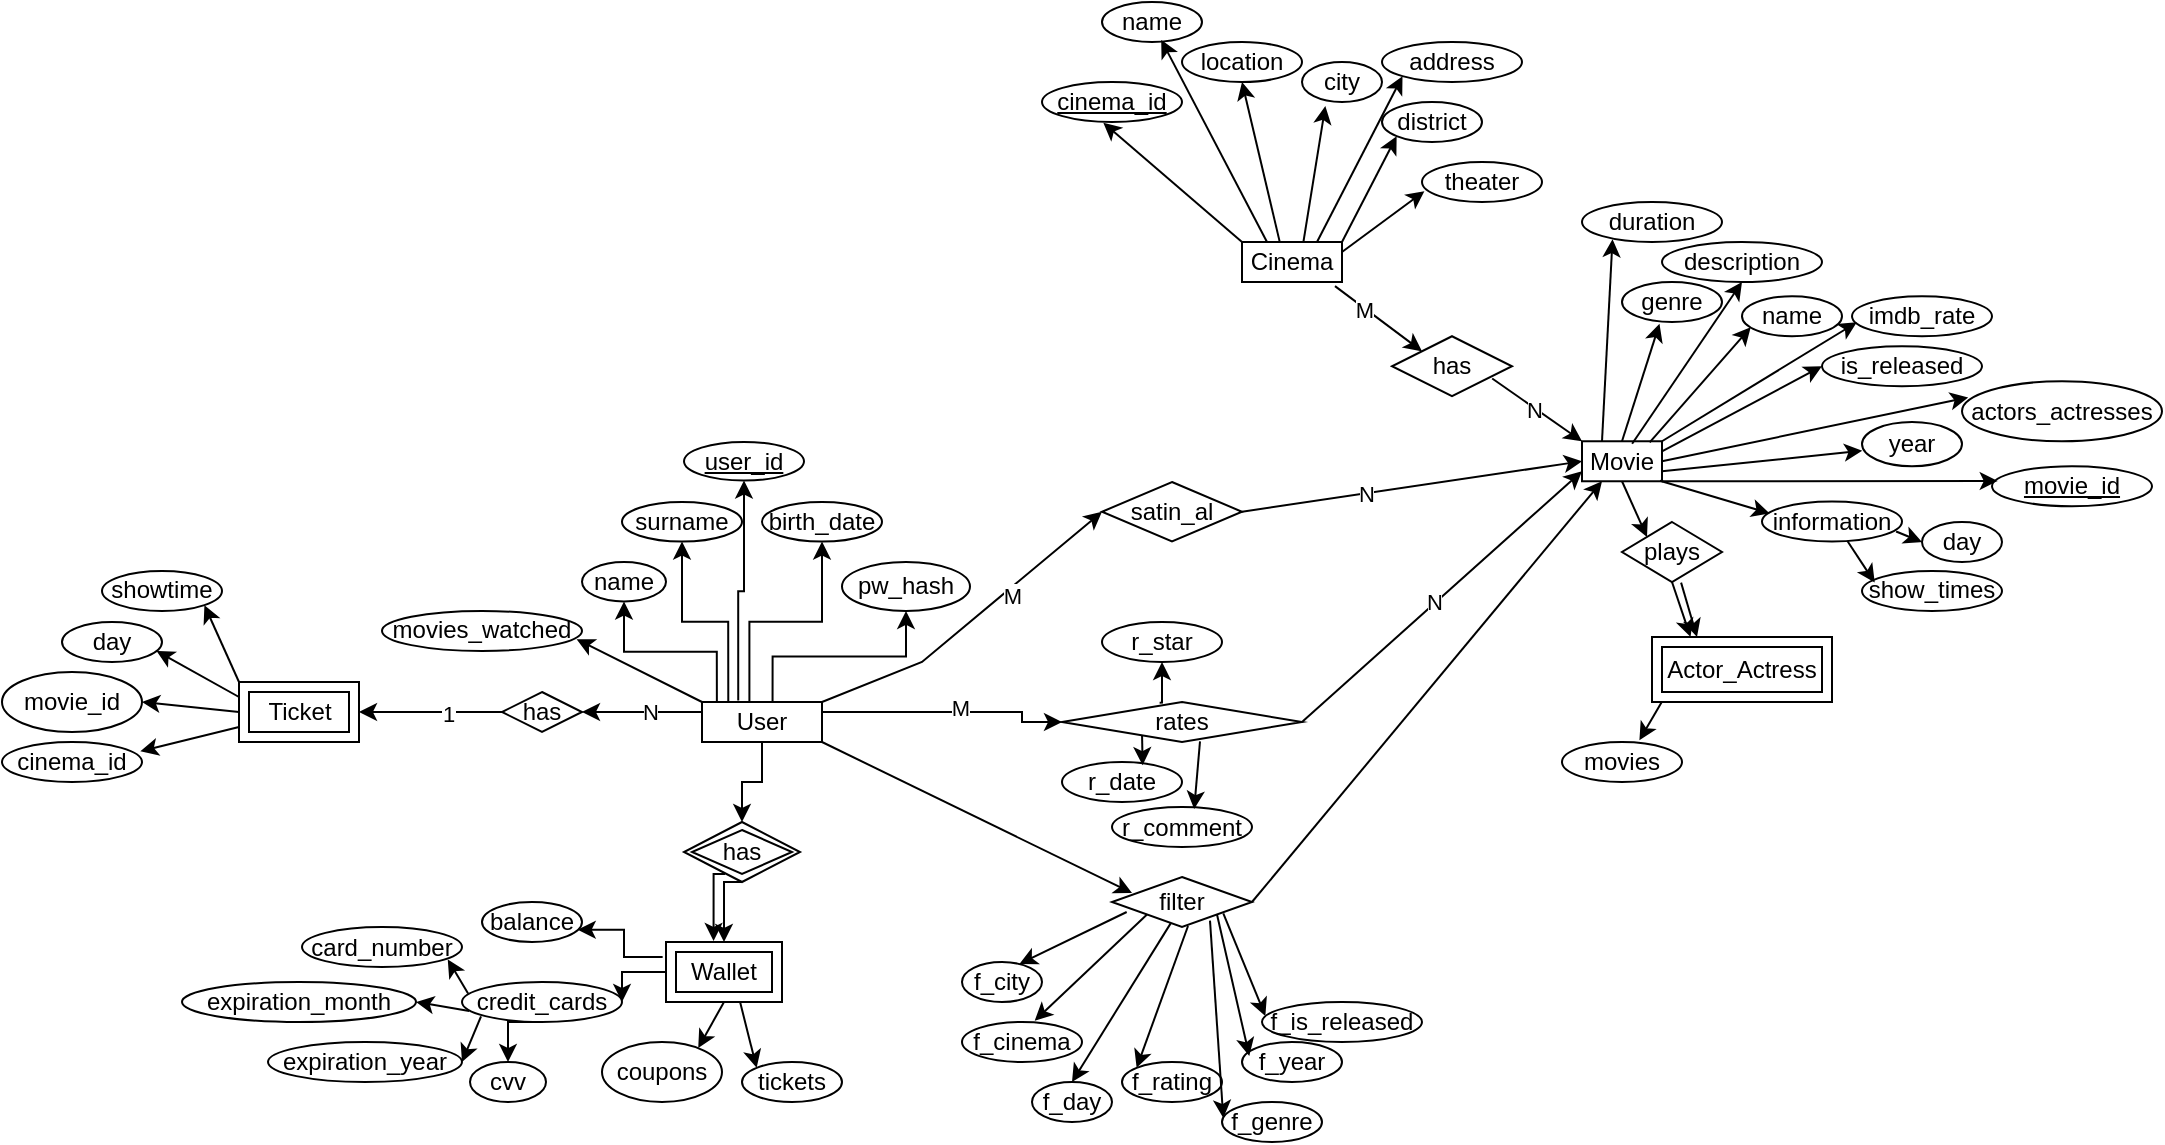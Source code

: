 <mxfile version="24.5.1" type="device">
  <diagram name="er_diagram" id="v9doxOc5a0_JCZSUFdD2">
    <mxGraphModel dx="1595" dy="1112" grid="1" gridSize="10" guides="1" tooltips="1" connect="1" arrows="1" fold="1" page="0" pageScale="1" pageWidth="827" pageHeight="1169" background="none" math="0" shadow="0">
      <root>
        <mxCell id="0" />
        <mxCell id="1" parent="0" />
        <mxCell id="D5yejVB-vVZnaP33-RKD-3" style="edgeStyle=orthogonalEdgeStyle;rounded=0;orthogonalLoop=1;jettySize=auto;html=1;exitX=0.124;exitY=0.008;exitDx=0;exitDy=0;entryX=0.5;entryY=1;entryDx=0;entryDy=0;exitPerimeter=0;" parent="1" source="D5yejVB-vVZnaP33-RKD-1" target="D5yejVB-vVZnaP33-RKD-4" edge="1">
          <mxGeometry relative="1" as="geometry">
            <mxPoint x="110" y="80" as="targetPoint" />
          </mxGeometry>
        </mxCell>
        <mxCell id="D5yejVB-vVZnaP33-RKD-24" style="edgeStyle=orthogonalEdgeStyle;rounded=0;orthogonalLoop=1;jettySize=auto;html=1;exitX=1;exitY=0.25;exitDx=0;exitDy=0;entryX=0;entryY=0.5;entryDx=0;entryDy=0;" parent="1" source="D5yejVB-vVZnaP33-RKD-1" target="D5yejVB-vVZnaP33-RKD-40" edge="1">
          <mxGeometry relative="1" as="geometry">
            <mxPoint x="380" y="147.5" as="targetPoint" />
            <Array as="points">
              <mxPoint x="320" y="145" />
              <mxPoint x="320" y="150" />
            </Array>
          </mxGeometry>
        </mxCell>
        <mxCell id="TKebzsspwgqfqScbjhII-54" value="M" style="edgeLabel;html=1;align=center;verticalAlign=middle;resizable=0;points=[];" parent="D5yejVB-vVZnaP33-RKD-24" vertex="1" connectable="0">
          <mxGeometry x="0.105" y="2" relative="1" as="geometry">
            <mxPoint as="offset" />
          </mxGeometry>
        </mxCell>
        <mxCell id="D5yejVB-vVZnaP33-RKD-36" style="edgeStyle=orthogonalEdgeStyle;rounded=0;orthogonalLoop=1;jettySize=auto;html=1;exitX=0.5;exitY=1;exitDx=0;exitDy=0;entryX=0.5;entryY=0;entryDx=0;entryDy=0;" parent="1" source="D5yejVB-vVZnaP33-RKD-1" target="D5yejVB-vVZnaP33-RKD-35" edge="1">
          <mxGeometry relative="1" as="geometry" />
        </mxCell>
        <mxCell id="D5yejVB-vVZnaP33-RKD-1" value="User" style="whiteSpace=wrap;html=1;align=center;" parent="1" vertex="1">
          <mxGeometry x="160" y="140" width="60" height="20" as="geometry" />
        </mxCell>
        <mxCell id="D5yejVB-vVZnaP33-RKD-2" value="Movie" style="whiteSpace=wrap;html=1;align=center;" parent="1" vertex="1">
          <mxGeometry x="600" y="9.63" width="40" height="20" as="geometry" />
        </mxCell>
        <mxCell id="D5yejVB-vVZnaP33-RKD-4" value="name" style="ellipse;whiteSpace=wrap;html=1;align=center;" parent="1" vertex="1">
          <mxGeometry x="100" y="70" width="42" height="19.75" as="geometry" />
        </mxCell>
        <mxCell id="D5yejVB-vVZnaP33-RKD-5" style="edgeStyle=orthogonalEdgeStyle;rounded=0;orthogonalLoop=1;jettySize=auto;html=1;exitX=0.219;exitY=-0.009;exitDx=0;exitDy=0;entryX=0.5;entryY=1;entryDx=0;entryDy=0;exitPerimeter=0;" parent="1" source="D5yejVB-vVZnaP33-RKD-1" target="D5yejVB-vVZnaP33-RKD-6" edge="1">
          <mxGeometry relative="1" as="geometry">
            <mxPoint x="180" y="59.75" as="targetPoint" />
            <mxPoint x="230" y="99.75" as="sourcePoint" />
          </mxGeometry>
        </mxCell>
        <mxCell id="D5yejVB-vVZnaP33-RKD-6" value="surname" style="ellipse;whiteSpace=wrap;html=1;align=center;" parent="1" vertex="1">
          <mxGeometry x="120" y="40" width="60" height="19.75" as="geometry" />
        </mxCell>
        <mxCell id="D5yejVB-vVZnaP33-RKD-7" style="edgeStyle=orthogonalEdgeStyle;rounded=0;orthogonalLoop=1;jettySize=auto;html=1;exitX=0.395;exitY=-0.001;exitDx=0;exitDy=0;entryX=0.5;entryY=1;entryDx=0;entryDy=0;exitPerimeter=0;" parent="1" source="D5yejVB-vVZnaP33-RKD-1" target="D5yejVB-vVZnaP33-RKD-8" edge="1">
          <mxGeometry relative="1" as="geometry">
            <mxPoint x="250" y="59.75" as="targetPoint" />
            <mxPoint x="245" y="120" as="sourcePoint" />
          </mxGeometry>
        </mxCell>
        <mxCell id="D5yejVB-vVZnaP33-RKD-8" value="birth_date" style="ellipse;whiteSpace=wrap;html=1;align=center;" parent="1" vertex="1">
          <mxGeometry x="190" y="40" width="60" height="19.75" as="geometry" />
        </mxCell>
        <mxCell id="D5yejVB-vVZnaP33-RKD-104" style="edgeStyle=orthogonalEdgeStyle;rounded=0;orthogonalLoop=1;jettySize=auto;html=1;exitX=0;exitY=0.5;exitDx=0;exitDy=0;entryX=1;entryY=0.5;entryDx=0;entryDy=0;" parent="1" source="D5yejVB-vVZnaP33-RKD-13" target="D5yejVB-vVZnaP33-RKD-103" edge="1">
          <mxGeometry relative="1" as="geometry" />
        </mxCell>
        <mxCell id="D5yejVB-vVZnaP33-RKD-13" value="Wallet" style="shape=ext;margin=3;double=1;whiteSpace=wrap;html=1;align=center;" parent="1" vertex="1">
          <mxGeometry x="142" y="260" width="58" height="30" as="geometry" />
        </mxCell>
        <mxCell id="D5yejVB-vVZnaP33-RKD-16" style="edgeStyle=orthogonalEdgeStyle;rounded=0;orthogonalLoop=1;jettySize=auto;html=1;exitX=0.302;exitY=-0.036;exitDx=0;exitDy=0;entryX=0.5;entryY=1;entryDx=0;entryDy=0;exitPerimeter=0;" parent="1" source="D5yejVB-vVZnaP33-RKD-1" target="D5yejVB-vVZnaP33-RKD-17" edge="1">
          <mxGeometry relative="1" as="geometry">
            <mxPoint x="211" y="19.25" as="targetPoint" />
            <mxPoint x="270" y="59.25" as="sourcePoint" />
          </mxGeometry>
        </mxCell>
        <mxCell id="D5yejVB-vVZnaP33-RKD-17" value="&lt;u&gt;user_id&lt;/u&gt;" style="ellipse;whiteSpace=wrap;html=1;align=center;" parent="1" vertex="1">
          <mxGeometry x="151" y="10" width="60" height="19.25" as="geometry" />
        </mxCell>
        <mxCell id="D5yejVB-vVZnaP33-RKD-21" value="balance" style="ellipse;whiteSpace=wrap;html=1;align=center;" parent="1" vertex="1">
          <mxGeometry x="50" y="240" width="50" height="20" as="geometry" />
        </mxCell>
        <mxCell id="D5yejVB-vVZnaP33-RKD-22" style="edgeStyle=orthogonalEdgeStyle;rounded=0;orthogonalLoop=1;jettySize=auto;html=1;exitX=-0.029;exitY=0.25;exitDx=0;exitDy=0;entryX=0.957;entryY=0.693;entryDx=0;entryDy=0;entryPerimeter=0;exitPerimeter=0;" parent="1" source="D5yejVB-vVZnaP33-RKD-13" target="D5yejVB-vVZnaP33-RKD-21" edge="1">
          <mxGeometry relative="1" as="geometry">
            <mxPoint x="122" y="290" as="sourcePoint" />
          </mxGeometry>
        </mxCell>
        <mxCell id="D5yejVB-vVZnaP33-RKD-26" value="r_star" style="ellipse;whiteSpace=wrap;html=1;align=center;" parent="1" vertex="1">
          <mxGeometry x="360" y="100" width="60" height="20" as="geometry" />
        </mxCell>
        <mxCell id="D5yejVB-vVZnaP33-RKD-29" value="r_date" style="ellipse;whiteSpace=wrap;html=1;align=center;" parent="1" vertex="1">
          <mxGeometry x="340" y="170" width="60" height="20" as="geometry" />
        </mxCell>
        <mxCell id="D5yejVB-vVZnaP33-RKD-30" style="edgeStyle=orthogonalEdgeStyle;rounded=0;orthogonalLoop=1;jettySize=auto;html=1;exitX=0;exitY=1;exitDx=0;exitDy=0;entryX=0.672;entryY=0.079;entryDx=0;entryDy=0;entryPerimeter=0;" parent="1" target="D5yejVB-vVZnaP33-RKD-29" edge="1">
          <mxGeometry relative="1" as="geometry">
            <mxPoint x="380" y="155" as="sourcePoint" />
          </mxGeometry>
        </mxCell>
        <mxCell id="D5yejVB-vVZnaP33-RKD-32" style="edgeStyle=orthogonalEdgeStyle;rounded=0;orthogonalLoop=1;jettySize=auto;html=1;exitX=0.126;exitY=0.021;exitDx=0;exitDy=0;entryX=0.5;entryY=1;entryDx=0;entryDy=0;exitPerimeter=0;" parent="1" target="D5yejVB-vVZnaP33-RKD-26" edge="1">
          <mxGeometry relative="1" as="geometry">
            <mxPoint x="388.82" y="140.315" as="sourcePoint" />
            <mxPoint x="390" y="182" as="targetPoint" />
            <Array as="points">
              <mxPoint x="390" y="140" />
              <mxPoint x="390" y="130" />
              <mxPoint x="390" y="130" />
            </Array>
          </mxGeometry>
        </mxCell>
        <mxCell id="D5yejVB-vVZnaP33-RKD-37" style="edgeStyle=orthogonalEdgeStyle;rounded=0;orthogonalLoop=1;jettySize=auto;html=1;exitX=0.5;exitY=1;exitDx=0;exitDy=0;entryX=0.5;entryY=0;entryDx=0;entryDy=0;" parent="1" source="D5yejVB-vVZnaP33-RKD-35" target="D5yejVB-vVZnaP33-RKD-13" edge="1">
          <mxGeometry relative="1" as="geometry" />
        </mxCell>
        <mxCell id="D5yejVB-vVZnaP33-RKD-35" value="has" style="shape=rhombus;double=1;perimeter=rhombusPerimeter;whiteSpace=wrap;html=1;align=center;" parent="1" vertex="1">
          <mxGeometry x="151" y="200" width="58" height="30" as="geometry" />
        </mxCell>
        <mxCell id="D5yejVB-vVZnaP33-RKD-40" value="rates" style="shape=rhombus;perimeter=rhombusPerimeter;whiteSpace=wrap;html=1;align=center;" parent="1" vertex="1">
          <mxGeometry x="340" y="140" width="120" height="20" as="geometry" />
        </mxCell>
        <mxCell id="D5yejVB-vVZnaP33-RKD-42" style="edgeStyle=orthogonalEdgeStyle;rounded=0;orthogonalLoop=1;jettySize=auto;html=1;exitX=0.588;exitY=0;exitDx=0;exitDy=0;entryX=0.5;entryY=1;entryDx=0;entryDy=0;exitPerimeter=0;" parent="1" source="D5yejVB-vVZnaP33-RKD-1" target="D5yejVB-vVZnaP33-RKD-43" edge="1">
          <mxGeometry relative="1" as="geometry">
            <mxPoint x="296" y="94.49" as="targetPoint" />
            <mxPoint x="230" y="174.74" as="sourcePoint" />
          </mxGeometry>
        </mxCell>
        <mxCell id="D5yejVB-vVZnaP33-RKD-43" value="pw_hash" style="ellipse;whiteSpace=wrap;html=1;align=center;" parent="1" vertex="1">
          <mxGeometry x="230" y="70" width="64" height="24.49" as="geometry" />
        </mxCell>
        <mxCell id="D5yejVB-vVZnaP33-RKD-46" style="edgeStyle=orthogonalEdgeStyle;rounded=0;orthogonalLoop=1;jettySize=auto;html=1;exitX=0.354;exitY=0.867;exitDx=0;exitDy=0;entryX=0.41;entryY=-0.018;entryDx=0;entryDy=0;exitPerimeter=0;entryPerimeter=0;" parent="1" source="D5yejVB-vVZnaP33-RKD-35" target="D5yejVB-vVZnaP33-RKD-13" edge="1">
          <mxGeometry relative="1" as="geometry">
            <mxPoint x="169" y="230" as="sourcePoint" />
            <mxPoint x="160" y="260" as="targetPoint" />
          </mxGeometry>
        </mxCell>
        <mxCell id="D5yejVB-vVZnaP33-RKD-47" value="name" style="ellipse;whiteSpace=wrap;html=1;align=center;" parent="1" vertex="1">
          <mxGeometry x="680" y="-62.88" width="50" height="20" as="geometry" />
        </mxCell>
        <mxCell id="D5yejVB-vVZnaP33-RKD-49" value="genre" style="ellipse;whiteSpace=wrap;html=1;align=center;" parent="1" vertex="1">
          <mxGeometry x="620" y="-70" width="50" height="20" as="geometry" />
        </mxCell>
        <mxCell id="D5yejVB-vVZnaP33-RKD-51" value="actors_actresses" style="ellipse;whiteSpace=wrap;html=1;align=center;" parent="1" vertex="1">
          <mxGeometry x="790" y="-20.37" width="100" height="30" as="geometry" />
        </mxCell>
        <mxCell id="D5yejVB-vVZnaP33-RKD-54" value="imdb_rate" style="ellipse;whiteSpace=wrap;html=1;align=center;" parent="1" vertex="1">
          <mxGeometry x="735" y="-62.88" width="70" height="20" as="geometry" />
        </mxCell>
        <mxCell id="D5yejVB-vVZnaP33-RKD-56" value="year" style="ellipse;whiteSpace=wrap;html=1;align=center;" parent="1" vertex="1">
          <mxGeometry x="740" y="1.776e-15" width="50" height="22.12" as="geometry" />
        </mxCell>
        <mxCell id="D5yejVB-vVZnaP33-RKD-60" value="information" style="ellipse;whiteSpace=wrap;html=1;align=center;" parent="1" vertex="1">
          <mxGeometry x="690" y="39.75" width="70" height="20" as="geometry" />
        </mxCell>
        <mxCell id="D5yejVB-vVZnaP33-RKD-66" value="day" style="ellipse;whiteSpace=wrap;html=1;align=center;" parent="1" vertex="1">
          <mxGeometry x="770" y="50" width="40" height="20" as="geometry" />
        </mxCell>
        <mxCell id="D5yejVB-vVZnaP33-RKD-68" value="show_times" style="ellipse;whiteSpace=wrap;html=1;align=center;" parent="1" vertex="1">
          <mxGeometry x="740" y="74.49" width="70" height="20" as="geometry" />
        </mxCell>
        <mxCell id="D5yejVB-vVZnaP33-RKD-70" value="filter" style="shape=rhombus;perimeter=rhombusPerimeter;whiteSpace=wrap;html=1;align=center;" parent="1" vertex="1">
          <mxGeometry x="365" y="227.5" width="70" height="25" as="geometry" />
        </mxCell>
        <mxCell id="D5yejVB-vVZnaP33-RKD-73" value="f_city" style="ellipse;whiteSpace=wrap;html=1;align=center;" parent="1" vertex="1">
          <mxGeometry x="290" y="270" width="40" height="20" as="geometry" />
        </mxCell>
        <mxCell id="D5yejVB-vVZnaP33-RKD-74" value="f_cinema" style="ellipse;whiteSpace=wrap;html=1;" parent="1" vertex="1">
          <mxGeometry x="290" y="300" width="60" height="20" as="geometry" />
        </mxCell>
        <mxCell id="D5yejVB-vVZnaP33-RKD-75" value="f_day" style="ellipse;whiteSpace=wrap;html=1;" parent="1" vertex="1">
          <mxGeometry x="325" y="330" width="40" height="20" as="geometry" />
        </mxCell>
        <mxCell id="D5yejVB-vVZnaP33-RKD-76" value="f_rating" style="ellipse;whiteSpace=wrap;html=1;" parent="1" vertex="1">
          <mxGeometry x="370" y="320" width="50" height="20" as="geometry" />
        </mxCell>
        <mxCell id="D5yejVB-vVZnaP33-RKD-78" value="is_released" style="ellipse;whiteSpace=wrap;html=1;" parent="1" vertex="1">
          <mxGeometry x="720" y="-37.88" width="80" height="20" as="geometry" />
        </mxCell>
        <mxCell id="D5yejVB-vVZnaP33-RKD-80" value="" style="edgeStyle=none;orthogonalLoop=1;jettySize=auto;html=1;rounded=0;exitX=0.105;exitY=0.7;exitDx=0;exitDy=0;exitPerimeter=0;entryX=0.717;entryY=0.05;entryDx=0;entryDy=0;entryPerimeter=0;" parent="1" source="D5yejVB-vVZnaP33-RKD-70" target="D5yejVB-vVZnaP33-RKD-73" edge="1">
          <mxGeometry width="100" relative="1" as="geometry">
            <mxPoint x="380" y="270" as="sourcePoint" />
            <mxPoint x="480" y="270" as="targetPoint" />
            <Array as="points" />
          </mxGeometry>
        </mxCell>
        <mxCell id="D5yejVB-vVZnaP33-RKD-81" value="" style="edgeStyle=none;orthogonalLoop=1;jettySize=auto;html=1;rounded=0;exitX=0;exitY=1;exitDx=0;exitDy=0;entryX=0.606;entryY=-0.033;entryDx=0;entryDy=0;entryPerimeter=0;" parent="1" source="D5yejVB-vVZnaP33-RKD-70" target="D5yejVB-vVZnaP33-RKD-74" edge="1">
          <mxGeometry width="100" relative="1" as="geometry">
            <mxPoint x="350" y="270" as="sourcePoint" />
            <mxPoint x="450" y="270" as="targetPoint" />
            <Array as="points" />
          </mxGeometry>
        </mxCell>
        <mxCell id="D5yejVB-vVZnaP33-RKD-82" value="" style="edgeStyle=none;orthogonalLoop=1;jettySize=auto;html=1;rounded=0;exitX=0.419;exitY=0.927;exitDx=0;exitDy=0;exitPerimeter=0;entryX=0.5;entryY=0;entryDx=0;entryDy=0;" parent="1" source="D5yejVB-vVZnaP33-RKD-70" target="D5yejVB-vVZnaP33-RKD-75" edge="1">
          <mxGeometry width="100" relative="1" as="geometry">
            <mxPoint x="350" y="280" as="sourcePoint" />
            <mxPoint x="450" y="280" as="targetPoint" />
            <Array as="points" />
          </mxGeometry>
        </mxCell>
        <mxCell id="D5yejVB-vVZnaP33-RKD-83" value="" style="edgeStyle=none;orthogonalLoop=1;jettySize=auto;html=1;rounded=0;exitX=0.543;exitY=0.98;exitDx=0;exitDy=0;exitPerimeter=0;entryX=0;entryY=0;entryDx=0;entryDy=0;" parent="1" source="D5yejVB-vVZnaP33-RKD-70" target="D5yejVB-vVZnaP33-RKD-76" edge="1">
          <mxGeometry width="100" relative="1" as="geometry">
            <mxPoint x="370" y="270" as="sourcePoint" />
            <mxPoint x="470" y="270" as="targetPoint" />
            <Array as="points" />
          </mxGeometry>
        </mxCell>
        <mxCell id="D5yejVB-vVZnaP33-RKD-84" value="f_genre" style="ellipse;whiteSpace=wrap;html=1;" parent="1" vertex="1">
          <mxGeometry x="420" y="340" width="50" height="20" as="geometry" />
        </mxCell>
        <mxCell id="D5yejVB-vVZnaP33-RKD-85" value="" style="edgeStyle=none;orthogonalLoop=1;jettySize=auto;html=1;rounded=0;exitX=0.7;exitY=0.873;exitDx=0;exitDy=0;exitPerimeter=0;entryX=0.013;entryY=0.4;entryDx=0;entryDy=0;entryPerimeter=0;" parent="1" source="D5yejVB-vVZnaP33-RKD-70" target="D5yejVB-vVZnaP33-RKD-84" edge="1">
          <mxGeometry width="100" relative="1" as="geometry">
            <mxPoint x="420" y="280" as="sourcePoint" />
            <mxPoint x="520" y="280" as="targetPoint" />
            <Array as="points" />
          </mxGeometry>
        </mxCell>
        <mxCell id="D5yejVB-vVZnaP33-RKD-86" value="f_is_released" style="ellipse;whiteSpace=wrap;html=1;" parent="1" vertex="1">
          <mxGeometry x="440" y="290" width="80" height="20" as="geometry" />
        </mxCell>
        <mxCell id="D5yejVB-vVZnaP33-RKD-87" value="" style="edgeStyle=none;orthogonalLoop=1;jettySize=auto;html=1;rounded=0;exitX=0.795;exitY=0.727;exitDx=0;exitDy=0;exitPerimeter=0;entryX=0.021;entryY=0.35;entryDx=0;entryDy=0;entryPerimeter=0;" parent="1" source="D5yejVB-vVZnaP33-RKD-70" target="D5yejVB-vVZnaP33-RKD-86" edge="1">
          <mxGeometry width="100" relative="1" as="geometry">
            <mxPoint x="370" y="250" as="sourcePoint" />
            <mxPoint x="470" y="250" as="targetPoint" />
            <Array as="points" />
          </mxGeometry>
        </mxCell>
        <mxCell id="D5yejVB-vVZnaP33-RKD-88" value="f_year" style="ellipse;whiteSpace=wrap;html=1;" parent="1" vertex="1">
          <mxGeometry x="430" y="310" width="50" height="20" as="geometry" />
        </mxCell>
        <mxCell id="D5yejVB-vVZnaP33-RKD-89" value="" style="edgeStyle=none;orthogonalLoop=1;jettySize=auto;html=1;rounded=0;exitX=1;exitY=1;exitDx=0;exitDy=0;entryX=0.073;entryY=0.35;entryDx=0;entryDy=0;entryPerimeter=0;" parent="1" source="D5yejVB-vVZnaP33-RKD-70" target="D5yejVB-vVZnaP33-RKD-88" edge="1">
          <mxGeometry width="100" relative="1" as="geometry">
            <mxPoint x="450" y="330" as="sourcePoint" />
            <mxPoint x="550" y="330" as="targetPoint" />
            <Array as="points" />
          </mxGeometry>
        </mxCell>
        <mxCell id="D5yejVB-vVZnaP33-RKD-90" value="&lt;u&gt;movie_id&lt;/u&gt;" style="ellipse;whiteSpace=wrap;html=1;" parent="1" vertex="1">
          <mxGeometry x="805" y="22.12" width="80" height="20" as="geometry" />
        </mxCell>
        <mxCell id="D5yejVB-vVZnaP33-RKD-93" value="r_comment" style="ellipse;whiteSpace=wrap;html=1;" parent="1" vertex="1">
          <mxGeometry x="365" y="192.5" width="70" height="20" as="geometry" />
        </mxCell>
        <mxCell id="D5yejVB-vVZnaP33-RKD-94" value="" style="edgeStyle=none;orthogonalLoop=1;jettySize=auto;html=1;rounded=0;exitX=0.575;exitY=0.983;exitDx=0;exitDy=0;exitPerimeter=0;entryX=0.587;entryY=0.05;entryDx=0;entryDy=0;entryPerimeter=0;" parent="1" source="D5yejVB-vVZnaP33-RKD-40" target="D5yejVB-vVZnaP33-RKD-93" edge="1">
          <mxGeometry width="100" relative="1" as="geometry">
            <mxPoint x="380" y="170" as="sourcePoint" />
            <mxPoint x="480" y="170" as="targetPoint" />
            <Array as="points" />
          </mxGeometry>
        </mxCell>
        <mxCell id="D5yejVB-vVZnaP33-RKD-113" style="edgeStyle=orthogonalEdgeStyle;rounded=0;orthogonalLoop=1;jettySize=auto;html=1;exitX=0.5;exitY=1;exitDx=0;exitDy=0;entryX=0.5;entryY=0;entryDx=0;entryDy=0;" parent="1" source="D5yejVB-vVZnaP33-RKD-103" target="D5yejVB-vVZnaP33-RKD-112" edge="1">
          <mxGeometry relative="1" as="geometry" />
        </mxCell>
        <mxCell id="D5yejVB-vVZnaP33-RKD-103" value="credit_cards" style="ellipse;whiteSpace=wrap;html=1;" parent="1" vertex="1">
          <mxGeometry x="40" y="280" width="80" height="20" as="geometry" />
        </mxCell>
        <mxCell id="D5yejVB-vVZnaP33-RKD-106" value="card_number" style="ellipse;whiteSpace=wrap;html=1;" parent="1" vertex="1">
          <mxGeometry x="-40" y="252.5" width="80" height="20" as="geometry" />
        </mxCell>
        <mxCell id="D5yejVB-vVZnaP33-RKD-107" value="" style="edgeStyle=none;orthogonalLoop=1;jettySize=auto;html=1;rounded=0;entryX=0.911;entryY=0.81;entryDx=0;entryDy=0;entryPerimeter=0;exitX=0.038;exitY=0.29;exitDx=0;exitDy=0;exitPerimeter=0;" parent="1" source="D5yejVB-vVZnaP33-RKD-103" target="D5yejVB-vVZnaP33-RKD-106" edge="1">
          <mxGeometry width="100" relative="1" as="geometry">
            <mxPoint x="-30" y="280" as="sourcePoint" />
            <mxPoint x="70" y="280" as="targetPoint" />
            <Array as="points" />
          </mxGeometry>
        </mxCell>
        <mxCell id="D5yejVB-vVZnaP33-RKD-108" value="expiration_month" style="ellipse;whiteSpace=wrap;html=1;" parent="1" vertex="1">
          <mxGeometry x="-100" y="280" width="117" height="20" as="geometry" />
        </mxCell>
        <mxCell id="D5yejVB-vVZnaP33-RKD-109" value="" style="edgeStyle=none;orthogonalLoop=1;jettySize=auto;html=1;rounded=0;entryX=1;entryY=0.5;entryDx=0;entryDy=0;exitX=0.045;exitY=0.723;exitDx=0;exitDy=0;exitPerimeter=0;" parent="1" source="D5yejVB-vVZnaP33-RKD-103" target="D5yejVB-vVZnaP33-RKD-108" edge="1">
          <mxGeometry width="100" relative="1" as="geometry">
            <mxPoint x="40" y="316.75" as="sourcePoint" />
            <mxPoint x="67" y="310.75" as="targetPoint" />
            <Array as="points" />
          </mxGeometry>
        </mxCell>
        <mxCell id="D5yejVB-vVZnaP33-RKD-110" value="expiration_year" style="ellipse;whiteSpace=wrap;html=1;" parent="1" vertex="1">
          <mxGeometry x="-57" y="310" width="97" height="20" as="geometry" />
        </mxCell>
        <mxCell id="D5yejVB-vVZnaP33-RKD-111" value="" style="edgeStyle=none;orthogonalLoop=1;jettySize=auto;html=1;rounded=0;entryX=1;entryY=0.5;entryDx=0;entryDy=0;exitX=0.119;exitY=0.858;exitDx=0;exitDy=0;exitPerimeter=0;" parent="1" source="D5yejVB-vVZnaP33-RKD-103" target="D5yejVB-vVZnaP33-RKD-110" edge="1">
          <mxGeometry width="100" relative="1" as="geometry">
            <mxPoint x="64" y="314" as="sourcePoint" />
            <mxPoint x="87" y="330.75" as="targetPoint" />
            <Array as="points" />
          </mxGeometry>
        </mxCell>
        <mxCell id="D5yejVB-vVZnaP33-RKD-112" value="cvv" style="ellipse;whiteSpace=wrap;html=1;" parent="1" vertex="1">
          <mxGeometry x="44" y="320" width="38" height="20" as="geometry" />
        </mxCell>
        <mxCell id="D5yejVB-vVZnaP33-RKD-114" value="coupons" style="ellipse;whiteSpace=wrap;html=1;align=center;" parent="1" vertex="1">
          <mxGeometry x="110" y="310" width="60" height="30" as="geometry" />
        </mxCell>
        <mxCell id="D5yejVB-vVZnaP33-RKD-115" value="tickets" style="ellipse;whiteSpace=wrap;html=1;align=center;" parent="1" vertex="1">
          <mxGeometry x="180" y="320" width="50" height="20" as="geometry" />
        </mxCell>
        <mxCell id="D5yejVB-vVZnaP33-RKD-116" value="" style="edgeStyle=none;orthogonalLoop=1;jettySize=auto;html=1;rounded=0;exitX=0.5;exitY=1;exitDx=0;exitDy=0;entryX=0.802;entryY=0.1;entryDx=0;entryDy=0;entryPerimeter=0;" parent="1" source="D5yejVB-vVZnaP33-RKD-13" target="D5yejVB-vVZnaP33-RKD-114" edge="1">
          <mxGeometry width="100" relative="1" as="geometry">
            <mxPoint x="130" y="310" as="sourcePoint" />
            <mxPoint x="230" y="310" as="targetPoint" />
            <Array as="points" />
          </mxGeometry>
        </mxCell>
        <mxCell id="D5yejVB-vVZnaP33-RKD-117" value="" style="edgeStyle=none;orthogonalLoop=1;jettySize=auto;html=1;rounded=0;exitX=0.637;exitY=0.989;exitDx=0;exitDy=0;exitPerimeter=0;entryX=0;entryY=0;entryDx=0;entryDy=0;" parent="1" source="D5yejVB-vVZnaP33-RKD-13" target="D5yejVB-vVZnaP33-RKD-115" edge="1">
          <mxGeometry width="100" relative="1" as="geometry">
            <mxPoint x="150" y="310" as="sourcePoint" />
            <mxPoint x="250" y="310" as="targetPoint" />
            <Array as="points" />
          </mxGeometry>
        </mxCell>
        <mxCell id="TKebzsspwgqfqScbjhII-1" value="satin_al" style="rhombus;whiteSpace=wrap;html=1;" parent="1" vertex="1">
          <mxGeometry x="360" y="30" width="70" height="29.75" as="geometry" />
        </mxCell>
        <mxCell id="TKebzsspwgqfqScbjhII-3" value="" style="edgeStyle=none;orthogonalLoop=1;jettySize=auto;html=1;rounded=0;exitX=1;exitY=0;exitDx=0;exitDy=0;entryX=0;entryY=0.5;entryDx=0;entryDy=0;" parent="1" source="D5yejVB-vVZnaP33-RKD-1" target="TKebzsspwgqfqScbjhII-1" edge="1">
          <mxGeometry width="100" relative="1" as="geometry">
            <mxPoint x="250" y="10" as="sourcePoint" />
            <mxPoint x="350" y="10" as="targetPoint" />
            <Array as="points">
              <mxPoint x="270" y="120" />
            </Array>
          </mxGeometry>
        </mxCell>
        <mxCell id="TKebzsspwgqfqScbjhII-52" value="M" style="edgeLabel;html=1;align=center;verticalAlign=middle;resizable=0;points=[];" parent="TKebzsspwgqfqScbjhII-3" vertex="1" connectable="0">
          <mxGeometry x="0.274" y="-3" relative="1" as="geometry">
            <mxPoint as="offset" />
          </mxGeometry>
        </mxCell>
        <mxCell id="TKebzsspwgqfqScbjhII-5" value="description" style="ellipse;whiteSpace=wrap;html=1;" parent="1" vertex="1">
          <mxGeometry x="640" y="-90" width="80" height="20" as="geometry" />
        </mxCell>
        <mxCell id="TKebzsspwgqfqScbjhII-7" value="movies_watched" style="ellipse;whiteSpace=wrap;html=1;" parent="1" vertex="1">
          <mxGeometry y="94.49" width="100" height="20" as="geometry" />
        </mxCell>
        <mxCell id="TKebzsspwgqfqScbjhII-8" value="" style="edgeStyle=none;orthogonalLoop=1;jettySize=auto;html=1;rounded=0;entryX=0.973;entryY=0.704;entryDx=0;entryDy=0;entryPerimeter=0;exitX=0;exitY=0;exitDx=0;exitDy=0;" parent="1" source="D5yejVB-vVZnaP33-RKD-1" target="TKebzsspwgqfqScbjhII-7" edge="1">
          <mxGeometry width="100" relative="1" as="geometry">
            <mxPoint x="50" y="140" as="sourcePoint" />
            <mxPoint x="150" y="140" as="targetPoint" />
            <Array as="points" />
          </mxGeometry>
        </mxCell>
        <mxCell id="TKebzsspwgqfqScbjhII-9" value="Cinema" style="whiteSpace=wrap;html=1;" parent="1" vertex="1">
          <mxGeometry x="430" y="-90" width="50" height="20" as="geometry" />
        </mxCell>
        <mxCell id="TKebzsspwgqfqScbjhII-10" value="location" style="ellipse;whiteSpace=wrap;html=1;" parent="1" vertex="1">
          <mxGeometry x="400" y="-190" width="60" height="20" as="geometry" />
        </mxCell>
        <mxCell id="TKebzsspwgqfqScbjhII-11" value="&lt;u&gt;cinema_id&lt;/u&gt;" style="ellipse;whiteSpace=wrap;html=1;" parent="1" vertex="1">
          <mxGeometry x="330" y="-170" width="70" height="20" as="geometry" />
        </mxCell>
        <mxCell id="TKebzsspwgqfqScbjhII-12" value="city" style="ellipse;whiteSpace=wrap;html=1;" parent="1" vertex="1">
          <mxGeometry x="460" y="-180" width="40" height="20" as="geometry" />
        </mxCell>
        <mxCell id="TKebzsspwgqfqScbjhII-13" value="district" style="ellipse;whiteSpace=wrap;html=1;" parent="1" vertex="1">
          <mxGeometry x="500" y="-160" width="50" height="20" as="geometry" />
        </mxCell>
        <mxCell id="TKebzsspwgqfqScbjhII-14" value="name" style="ellipse;whiteSpace=wrap;html=1;" parent="1" vertex="1">
          <mxGeometry x="360" y="-210" width="50" height="20" as="geometry" />
        </mxCell>
        <mxCell id="TKebzsspwgqfqScbjhII-16" value="address" style="ellipse;whiteSpace=wrap;html=1;" parent="1" vertex="1">
          <mxGeometry x="500" y="-190" width="70" height="20" as="geometry" />
        </mxCell>
        <mxCell id="TKebzsspwgqfqScbjhII-18" value="" style="edgeStyle=none;orthogonalLoop=1;jettySize=auto;html=1;rounded=0;entryX=0.438;entryY=1.016;entryDx=0;entryDy=0;entryPerimeter=0;exitX=0;exitY=0;exitDx=0;exitDy=0;" parent="1" source="TKebzsspwgqfqScbjhII-9" target="TKebzsspwgqfqScbjhII-11" edge="1">
          <mxGeometry width="100" relative="1" as="geometry">
            <mxPoint x="500" y="-100" as="sourcePoint" />
            <mxPoint x="600" y="-100" as="targetPoint" />
            <Array as="points" />
          </mxGeometry>
        </mxCell>
        <mxCell id="TKebzsspwgqfqScbjhII-19" value="" style="edgeStyle=none;orthogonalLoop=1;jettySize=auto;html=1;rounded=0;exitX=0.25;exitY=0;exitDx=0;exitDy=0;entryX=0.592;entryY=0.947;entryDx=0;entryDy=0;entryPerimeter=0;" parent="1" source="TKebzsspwgqfqScbjhII-9" target="TKebzsspwgqfqScbjhII-14" edge="1">
          <mxGeometry width="100" relative="1" as="geometry">
            <mxPoint x="420" y="-110" as="sourcePoint" />
            <mxPoint x="520" y="-110" as="targetPoint" />
            <Array as="points" />
          </mxGeometry>
        </mxCell>
        <mxCell id="TKebzsspwgqfqScbjhII-20" value="" style="edgeStyle=none;orthogonalLoop=1;jettySize=auto;html=1;rounded=0;exitX=0.379;exitY=0.016;exitDx=0;exitDy=0;exitPerimeter=0;entryX=0.5;entryY=1;entryDx=0;entryDy=0;" parent="1" source="TKebzsspwgqfqScbjhII-9" target="TKebzsspwgqfqScbjhII-10" edge="1">
          <mxGeometry width="100" relative="1" as="geometry">
            <mxPoint x="390" y="-150" as="sourcePoint" />
            <mxPoint x="490" y="-150" as="targetPoint" />
            <Array as="points" />
          </mxGeometry>
        </mxCell>
        <mxCell id="TKebzsspwgqfqScbjhII-21" value="" style="edgeStyle=none;orthogonalLoop=1;jettySize=auto;html=1;rounded=0;exitX=0.613;exitY=0.016;exitDx=0;exitDy=0;exitPerimeter=0;entryX=0.292;entryY=1.102;entryDx=0;entryDy=0;entryPerimeter=0;" parent="1" source="TKebzsspwgqfqScbjhII-9" target="TKebzsspwgqfqScbjhII-12" edge="1">
          <mxGeometry width="100" relative="1" as="geometry">
            <mxPoint x="420" y="-150" as="sourcePoint" />
            <mxPoint x="520" y="-150" as="targetPoint" />
            <Array as="points" />
          </mxGeometry>
        </mxCell>
        <mxCell id="TKebzsspwgqfqScbjhII-22" value="" style="edgeStyle=none;orthogonalLoop=1;jettySize=auto;html=1;rounded=0;exitX=0.75;exitY=0;exitDx=0;exitDy=0;entryX=0;entryY=1;entryDx=0;entryDy=0;" parent="1" source="TKebzsspwgqfqScbjhII-9" target="TKebzsspwgqfqScbjhII-16" edge="1">
          <mxGeometry width="100" relative="1" as="geometry">
            <mxPoint x="470" y="-120" as="sourcePoint" />
            <mxPoint x="570" y="-120" as="targetPoint" />
            <Array as="points" />
          </mxGeometry>
        </mxCell>
        <mxCell id="TKebzsspwgqfqScbjhII-23" value="" style="edgeStyle=none;orthogonalLoop=1;jettySize=auto;html=1;rounded=0;entryX=0;entryY=1;entryDx=0;entryDy=0;exitX=1;exitY=0;exitDx=0;exitDy=0;" parent="1" source="TKebzsspwgqfqScbjhII-9" target="TKebzsspwgqfqScbjhII-13" edge="1">
          <mxGeometry width="100" relative="1" as="geometry">
            <mxPoint x="490" y="-100" as="sourcePoint" />
            <mxPoint x="590" y="-100" as="targetPoint" />
            <Array as="points" />
          </mxGeometry>
        </mxCell>
        <mxCell id="TKebzsspwgqfqScbjhII-24" value="" style="edgeStyle=none;orthogonalLoop=1;jettySize=auto;html=1;rounded=0;exitX=1;exitY=0.5;exitDx=0;exitDy=0;entryX=0;entryY=0.75;entryDx=0;entryDy=0;" parent="1" source="D5yejVB-vVZnaP33-RKD-40" target="D5yejVB-vVZnaP33-RKD-2" edge="1">
          <mxGeometry width="100" relative="1" as="geometry">
            <mxPoint x="440" y="130" as="sourcePoint" />
            <mxPoint x="540" y="130" as="targetPoint" />
            <Array as="points" />
          </mxGeometry>
        </mxCell>
        <mxCell id="TKebzsspwgqfqScbjhII-55" value="N" style="edgeLabel;html=1;align=center;verticalAlign=middle;resizable=0;points=[];" parent="TKebzsspwgqfqScbjhII-24" vertex="1" connectable="0">
          <mxGeometry x="-0.05" y="2" relative="1" as="geometry">
            <mxPoint y="1" as="offset" />
          </mxGeometry>
        </mxCell>
        <mxCell id="TKebzsspwgqfqScbjhII-25" value="" style="edgeStyle=none;orthogonalLoop=1;jettySize=auto;html=1;rounded=0;exitX=1;exitY=0.5;exitDx=0;exitDy=0;entryX=0.25;entryY=1;entryDx=0;entryDy=0;" parent="1" source="D5yejVB-vVZnaP33-RKD-70" target="D5yejVB-vVZnaP33-RKD-2" edge="1">
          <mxGeometry width="100" relative="1" as="geometry">
            <mxPoint x="550" y="70" as="sourcePoint" />
            <mxPoint x="650" y="70" as="targetPoint" />
            <Array as="points" />
          </mxGeometry>
        </mxCell>
        <mxCell id="TKebzsspwgqfqScbjhII-26" value="" style="edgeStyle=none;orthogonalLoop=1;jettySize=auto;html=1;rounded=0;exitX=1;exitY=0.5;exitDx=0;exitDy=0;entryX=0;entryY=0.5;entryDx=0;entryDy=0;" parent="1" source="TKebzsspwgqfqScbjhII-1" target="D5yejVB-vVZnaP33-RKD-2" edge="1">
          <mxGeometry width="100" relative="1" as="geometry">
            <mxPoint x="450" y="70" as="sourcePoint" />
            <mxPoint x="510" y="40" as="targetPoint" />
            <Array as="points" />
          </mxGeometry>
        </mxCell>
        <mxCell id="TKebzsspwgqfqScbjhII-53" value="N" style="edgeLabel;html=1;align=center;verticalAlign=middle;resizable=0;points=[];" parent="TKebzsspwgqfqScbjhII-26" vertex="1" connectable="0">
          <mxGeometry x="-0.27" relative="1" as="geometry">
            <mxPoint as="offset" />
          </mxGeometry>
        </mxCell>
        <mxCell id="TKebzsspwgqfqScbjhII-28" value="has" style="rhombus;whiteSpace=wrap;html=1;" parent="1" vertex="1">
          <mxGeometry x="505" y="-42.88" width="60" height="30" as="geometry" />
        </mxCell>
        <mxCell id="TKebzsspwgqfqScbjhII-29" value="" style="edgeStyle=none;orthogonalLoop=1;jettySize=auto;html=1;rounded=0;exitX=0.93;exitY=1.102;exitDx=0;exitDy=0;exitPerimeter=0;entryX=0;entryY=0;entryDx=0;entryDy=0;" parent="1" source="TKebzsspwgqfqScbjhII-9" target="TKebzsspwgqfqScbjhII-28" edge="1">
          <mxGeometry width="100" relative="1" as="geometry">
            <mxPoint x="450" y="-50" as="sourcePoint" />
            <mxPoint x="550" y="-50" as="targetPoint" />
            <Array as="points" />
          </mxGeometry>
        </mxCell>
        <mxCell id="TKebzsspwgqfqScbjhII-50" value="M" style="edgeLabel;html=1;align=center;verticalAlign=middle;resizable=0;points=[];" parent="TKebzsspwgqfqScbjhII-29" vertex="1" connectable="0">
          <mxGeometry x="-0.298" y="-1" relative="1" as="geometry">
            <mxPoint as="offset" />
          </mxGeometry>
        </mxCell>
        <mxCell id="TKebzsspwgqfqScbjhII-30" value="" style="edgeStyle=none;orthogonalLoop=1;jettySize=auto;html=1;rounded=0;exitX=0.835;exitY=0.704;exitDx=0;exitDy=0;exitPerimeter=0;entryX=0;entryY=0;entryDx=0;entryDy=0;" parent="1" source="TKebzsspwgqfqScbjhII-28" target="D5yejVB-vVZnaP33-RKD-2" edge="1">
          <mxGeometry width="100" relative="1" as="geometry">
            <mxPoint x="410" y="-30" as="sourcePoint" />
            <mxPoint x="510" y="-30" as="targetPoint" />
            <Array as="points" />
          </mxGeometry>
        </mxCell>
        <mxCell id="TKebzsspwgqfqScbjhII-51" value="N" style="edgeLabel;html=1;align=center;verticalAlign=middle;resizable=0;points=[];" parent="TKebzsspwgqfqScbjhII-30" vertex="1" connectable="0">
          <mxGeometry x="-0.043" y="-1" relative="1" as="geometry">
            <mxPoint as="offset" />
          </mxGeometry>
        </mxCell>
        <mxCell id="TKebzsspwgqfqScbjhII-32" value="movies" style="ellipse;whiteSpace=wrap;html=1;" parent="1" vertex="1">
          <mxGeometry x="590" y="160" width="60" height="20" as="geometry" />
        </mxCell>
        <mxCell id="TKebzsspwgqfqScbjhII-33" value="Actor_Actress" style="shape=ext;margin=3;double=1;whiteSpace=wrap;html=1;align=center;" parent="1" vertex="1">
          <mxGeometry x="635" y="107.5" width="90" height="32.5" as="geometry" />
        </mxCell>
        <mxCell id="TKebzsspwgqfqScbjhII-34" value="plays" style="rhombus;whiteSpace=wrap;html=1;" parent="1" vertex="1">
          <mxGeometry x="620" y="50" width="50" height="30" as="geometry" />
        </mxCell>
        <mxCell id="TKebzsspwgqfqScbjhII-35" value="" style="edgeStyle=none;orthogonalLoop=1;jettySize=auto;html=1;rounded=0;exitX=0.5;exitY=1;exitDx=0;exitDy=0;entryX=0;entryY=0;entryDx=0;entryDy=0;" parent="1" source="D5yejVB-vVZnaP33-RKD-2" target="TKebzsspwgqfqScbjhII-34" edge="1">
          <mxGeometry width="100" relative="1" as="geometry">
            <mxPoint x="660" y="90" as="sourcePoint" />
            <mxPoint x="760" y="90" as="targetPoint" />
            <Array as="points" />
          </mxGeometry>
        </mxCell>
        <mxCell id="TKebzsspwgqfqScbjhII-36" value="" style="edgeStyle=none;orthogonalLoop=1;jettySize=auto;html=1;rounded=0;exitX=0.5;exitY=1;exitDx=0;exitDy=0;entryX=0.214;entryY=0;entryDx=0;entryDy=0;entryPerimeter=0;" parent="1" source="TKebzsspwgqfqScbjhII-34" target="TKebzsspwgqfqScbjhII-33" edge="1">
          <mxGeometry width="100" relative="1" as="geometry">
            <mxPoint x="640" y="80" as="sourcePoint" />
            <mxPoint x="740" y="80" as="targetPoint" />
            <Array as="points" />
          </mxGeometry>
        </mxCell>
        <mxCell id="TKebzsspwgqfqScbjhII-37" value="" style="edgeStyle=none;orthogonalLoop=1;jettySize=auto;html=1;rounded=0;exitX=0.591;exitY=1.01;exitDx=0;exitDy=0;entryX=0.25;entryY=0;entryDx=0;entryDy=0;exitPerimeter=0;" parent="1" source="TKebzsspwgqfqScbjhII-34" target="TKebzsspwgqfqScbjhII-33" edge="1">
          <mxGeometry width="100" relative="1" as="geometry">
            <mxPoint x="655" y="120" as="sourcePoint" />
            <mxPoint x="669" y="170" as="targetPoint" />
            <Array as="points" />
          </mxGeometry>
        </mxCell>
        <mxCell id="TKebzsspwgqfqScbjhII-38" value="" style="edgeStyle=none;orthogonalLoop=1;jettySize=auto;html=1;rounded=0;exitX=0.055;exitY=0.997;exitDx=0;exitDy=0;exitPerimeter=0;entryX=0.645;entryY=-0.043;entryDx=0;entryDy=0;entryPerimeter=0;" parent="1" source="TKebzsspwgqfqScbjhII-33" target="TKebzsspwgqfqScbjhII-32" edge="1">
          <mxGeometry width="100" relative="1" as="geometry">
            <mxPoint x="640" y="210" as="sourcePoint" />
            <mxPoint x="740" y="210" as="targetPoint" />
            <Array as="points" />
          </mxGeometry>
        </mxCell>
        <mxCell id="TKebzsspwgqfqScbjhII-39" value="" style="edgeStyle=none;orthogonalLoop=1;jettySize=auto;html=1;rounded=0;exitX=0.5;exitY=0;exitDx=0;exitDy=0;entryX=0.375;entryY=1.044;entryDx=0;entryDy=0;entryPerimeter=0;" parent="1" source="D5yejVB-vVZnaP33-RKD-2" target="D5yejVB-vVZnaP33-RKD-49" edge="1">
          <mxGeometry width="100" relative="1" as="geometry">
            <mxPoint x="610" y="-20" as="sourcePoint" />
            <mxPoint x="710" y="-20" as="targetPoint" />
            <Array as="points" />
          </mxGeometry>
        </mxCell>
        <mxCell id="TKebzsspwgqfqScbjhII-40" value="" style="edgeStyle=none;orthogonalLoop=1;jettySize=auto;html=1;rounded=0;exitX=0.627;exitY=0.062;exitDx=0;exitDy=0;exitPerimeter=0;entryX=0.5;entryY=1;entryDx=0;entryDy=0;" parent="1" source="D5yejVB-vVZnaP33-RKD-2" target="TKebzsspwgqfqScbjhII-5" edge="1">
          <mxGeometry width="100" relative="1" as="geometry">
            <mxPoint x="610" y="-30" as="sourcePoint" />
            <mxPoint x="710" y="-30" as="targetPoint" />
            <Array as="points" />
          </mxGeometry>
        </mxCell>
        <mxCell id="TKebzsspwgqfqScbjhII-41" value="" style="edgeStyle=none;orthogonalLoop=1;jettySize=auto;html=1;rounded=0;exitX=0.846;exitY=0.027;exitDx=0;exitDy=0;exitPerimeter=0;entryX=0.087;entryY=0.776;entryDx=0;entryDy=0;entryPerimeter=0;" parent="1" source="D5yejVB-vVZnaP33-RKD-2" target="D5yejVB-vVZnaP33-RKD-47" edge="1">
          <mxGeometry width="100" relative="1" as="geometry">
            <mxPoint x="620" y="-30" as="sourcePoint" />
            <mxPoint x="720" y="-30" as="targetPoint" />
            <Array as="points" />
          </mxGeometry>
        </mxCell>
        <mxCell id="TKebzsspwgqfqScbjhII-42" value="" style="edgeStyle=none;orthogonalLoop=1;jettySize=auto;html=1;rounded=0;exitX=1;exitY=0;exitDx=0;exitDy=0;entryX=0.034;entryY=0.653;entryDx=0;entryDy=0;entryPerimeter=0;" parent="1" source="D5yejVB-vVZnaP33-RKD-2" target="D5yejVB-vVZnaP33-RKD-54" edge="1">
          <mxGeometry width="100" relative="1" as="geometry">
            <mxPoint x="680" as="sourcePoint" />
            <mxPoint x="740" y="10" as="targetPoint" />
            <Array as="points" />
          </mxGeometry>
        </mxCell>
        <mxCell id="TKebzsspwgqfqScbjhII-43" value="" style="edgeStyle=none;orthogonalLoop=1;jettySize=auto;html=1;rounded=0;exitX=1;exitY=0.25;exitDx=0;exitDy=0;entryX=0;entryY=0.5;entryDx=0;entryDy=0;" parent="1" source="D5yejVB-vVZnaP33-RKD-2" target="D5yejVB-vVZnaP33-RKD-78" edge="1">
          <mxGeometry width="100" relative="1" as="geometry">
            <mxPoint x="650" y="10" as="sourcePoint" />
            <mxPoint x="750" y="10" as="targetPoint" />
            <Array as="points" />
          </mxGeometry>
        </mxCell>
        <mxCell id="TKebzsspwgqfqScbjhII-44" value="" style="edgeStyle=none;orthogonalLoop=1;jettySize=auto;html=1;rounded=0;exitX=1;exitY=0.5;exitDx=0;exitDy=0;entryX=0.031;entryY=0.27;entryDx=0;entryDy=0;entryPerimeter=0;" parent="1" source="D5yejVB-vVZnaP33-RKD-2" target="D5yejVB-vVZnaP33-RKD-51" edge="1">
          <mxGeometry width="100" relative="1" as="geometry">
            <mxPoint x="700" y="40" as="sourcePoint" />
            <mxPoint x="800" y="40" as="targetPoint" />
            <Array as="points" />
          </mxGeometry>
        </mxCell>
        <mxCell id="TKebzsspwgqfqScbjhII-45" value="" style="edgeStyle=none;orthogonalLoop=1;jettySize=auto;html=1;rounded=0;exitX=1;exitY=0.75;exitDx=0;exitDy=0;entryX=0.003;entryY=0.65;entryDx=0;entryDy=0;entryPerimeter=0;" parent="1" source="D5yejVB-vVZnaP33-RKD-2" target="D5yejVB-vVZnaP33-RKD-56" edge="1">
          <mxGeometry width="100" relative="1" as="geometry">
            <mxPoint x="670" y="20" as="sourcePoint" />
            <mxPoint x="770" y="20" as="targetPoint" />
            <Array as="points" />
          </mxGeometry>
        </mxCell>
        <mxCell id="TKebzsspwgqfqScbjhII-46" value="" style="edgeStyle=none;orthogonalLoop=1;jettySize=auto;html=1;rounded=0;exitX=1;exitY=1;exitDx=0;exitDy=0;entryX=0.036;entryY=0.368;entryDx=0;entryDy=0;entryPerimeter=0;" parent="1" source="D5yejVB-vVZnaP33-RKD-2" target="D5yejVB-vVZnaP33-RKD-90" edge="1">
          <mxGeometry width="100" relative="1" as="geometry">
            <mxPoint x="680" y="40" as="sourcePoint" />
            <mxPoint x="780" y="40" as="targetPoint" />
            <Array as="points" />
          </mxGeometry>
        </mxCell>
        <mxCell id="TKebzsspwgqfqScbjhII-47" value="" style="edgeStyle=none;orthogonalLoop=1;jettySize=auto;html=1;rounded=0;exitX=0.958;exitY=0.749;exitDx=0;exitDy=0;exitPerimeter=0;" parent="1" source="D5yejVB-vVZnaP33-RKD-60" edge="1">
          <mxGeometry width="100" relative="1" as="geometry">
            <mxPoint x="880" y="160" as="sourcePoint" />
            <mxPoint x="770" y="60" as="targetPoint" />
            <Array as="points" />
          </mxGeometry>
        </mxCell>
        <mxCell id="TKebzsspwgqfqScbjhII-48" value="" style="edgeStyle=none;orthogonalLoop=1;jettySize=auto;html=1;rounded=0;exitX=0.61;exitY=0.989;exitDx=0;exitDy=0;exitPerimeter=0;entryX=0.091;entryY=0.287;entryDx=0;entryDy=0;entryPerimeter=0;" parent="1" source="D5yejVB-vVZnaP33-RKD-60" target="D5yejVB-vVZnaP33-RKD-68" edge="1">
          <mxGeometry width="100" relative="1" as="geometry">
            <mxPoint x="710" y="70" as="sourcePoint" />
            <mxPoint x="810" y="70" as="targetPoint" />
            <Array as="points" />
          </mxGeometry>
        </mxCell>
        <mxCell id="TKebzsspwgqfqScbjhII-49" value="" style="edgeStyle=none;orthogonalLoop=1;jettySize=auto;html=1;rounded=0;exitX=0.975;exitY=0.986;exitDx=0;exitDy=0;exitPerimeter=0;entryX=0.055;entryY=0.299;entryDx=0;entryDy=0;entryPerimeter=0;" parent="1" source="D5yejVB-vVZnaP33-RKD-2" target="D5yejVB-vVZnaP33-RKD-60" edge="1">
          <mxGeometry width="100" relative="1" as="geometry">
            <mxPoint x="620" y="60" as="sourcePoint" />
            <mxPoint x="720" y="60" as="targetPoint" />
            <Array as="points" />
          </mxGeometry>
        </mxCell>
        <mxCell id="N-ok7iTfvvvv9O8yAwdT-1" value="theater" style="ellipse;whiteSpace=wrap;html=1;" vertex="1" parent="1">
          <mxGeometry x="520" y="-130" width="60" height="20" as="geometry" />
        </mxCell>
        <mxCell id="N-ok7iTfvvvv9O8yAwdT-2" value="" style="edgeStyle=none;orthogonalLoop=1;jettySize=auto;html=1;rounded=0;exitX=1;exitY=0.25;exitDx=0;exitDy=0;entryX=0.02;entryY=0.729;entryDx=0;entryDy=0;entryPerimeter=0;" edge="1" parent="1" source="TKebzsspwgqfqScbjhII-9" target="N-ok7iTfvvvv9O8yAwdT-1">
          <mxGeometry width="100" relative="1" as="geometry">
            <mxPoint x="460" y="-90" as="sourcePoint" />
            <mxPoint x="560" y="-90" as="targetPoint" />
            <Array as="points" />
          </mxGeometry>
        </mxCell>
        <mxCell id="N-ok7iTfvvvv9O8yAwdT-3" value="duration" style="ellipse;whiteSpace=wrap;html=1;" vertex="1" parent="1">
          <mxGeometry x="600" y="-110" width="70" height="20" as="geometry" />
        </mxCell>
        <mxCell id="N-ok7iTfvvvv9O8yAwdT-4" value="" style="edgeStyle=none;orthogonalLoop=1;jettySize=auto;html=1;rounded=0;exitX=0.25;exitY=0;exitDx=0;exitDy=0;entryX=0.218;entryY=0.929;entryDx=0;entryDy=0;entryPerimeter=0;" edge="1" parent="1" source="D5yejVB-vVZnaP33-RKD-2" target="N-ok7iTfvvvv9O8yAwdT-3">
          <mxGeometry width="100" relative="1" as="geometry">
            <mxPoint x="620" y="-150" as="sourcePoint" />
            <mxPoint x="720" y="-150" as="targetPoint" />
            <Array as="points" />
          </mxGeometry>
        </mxCell>
        <mxCell id="N-ok7iTfvvvv9O8yAwdT-6" value="Ticket" style="shape=ext;margin=3;double=1;whiteSpace=wrap;html=1;align=center;" vertex="1" parent="1">
          <mxGeometry x="-71.5" y="130" width="60" height="30" as="geometry" />
        </mxCell>
        <mxCell id="N-ok7iTfvvvv9O8yAwdT-7" value="has" style="rhombus;whiteSpace=wrap;html=1;" vertex="1" parent="1">
          <mxGeometry x="60" y="135" width="40" height="20" as="geometry" />
        </mxCell>
        <mxCell id="N-ok7iTfvvvv9O8yAwdT-8" value="" style="edgeStyle=none;orthogonalLoop=1;jettySize=auto;html=1;rounded=0;exitX=0;exitY=0.25;exitDx=0;exitDy=0;entryX=1;entryY=0.5;entryDx=0;entryDy=0;" edge="1" parent="1" source="D5yejVB-vVZnaP33-RKD-1" target="N-ok7iTfvvvv9O8yAwdT-7">
          <mxGeometry width="100" relative="1" as="geometry">
            <mxPoint x="70" y="150" as="sourcePoint" />
            <mxPoint x="170" y="150" as="targetPoint" />
            <Array as="points" />
          </mxGeometry>
        </mxCell>
        <mxCell id="N-ok7iTfvvvv9O8yAwdT-15" value="N" style="edgeLabel;html=1;align=center;verticalAlign=middle;resizable=0;points=[];" vertex="1" connectable="0" parent="N-ok7iTfvvvv9O8yAwdT-8">
          <mxGeometry x="-0.113" relative="1" as="geometry">
            <mxPoint as="offset" />
          </mxGeometry>
        </mxCell>
        <mxCell id="N-ok7iTfvvvv9O8yAwdT-9" value="" style="edgeStyle=none;orthogonalLoop=1;jettySize=auto;html=1;rounded=0;entryX=1;entryY=0.5;entryDx=0;entryDy=0;exitX=0;exitY=0.5;exitDx=0;exitDy=0;" edge="1" parent="1" source="N-ok7iTfvvvv9O8yAwdT-7" target="N-ok7iTfvvvv9O8yAwdT-6">
          <mxGeometry width="100" relative="1" as="geometry">
            <mxPoint y="150" as="sourcePoint" />
            <mxPoint x="100" y="150" as="targetPoint" />
            <Array as="points" />
          </mxGeometry>
        </mxCell>
        <mxCell id="N-ok7iTfvvvv9O8yAwdT-14" value="1" style="edgeLabel;html=1;align=center;verticalAlign=middle;resizable=0;points=[];" vertex="1" connectable="0" parent="N-ok7iTfvvvv9O8yAwdT-9">
          <mxGeometry x="-0.24" y="1" relative="1" as="geometry">
            <mxPoint as="offset" />
          </mxGeometry>
        </mxCell>
        <mxCell id="N-ok7iTfvvvv9O8yAwdT-10" value="showtime" style="ellipse;whiteSpace=wrap;html=1;" vertex="1" parent="1">
          <mxGeometry x="-140" y="74.49" width="60" height="20" as="geometry" />
        </mxCell>
        <mxCell id="N-ok7iTfvvvv9O8yAwdT-11" value="day" style="ellipse;whiteSpace=wrap;html=1;" vertex="1" parent="1">
          <mxGeometry x="-160" y="100" width="50" height="20" as="geometry" />
        </mxCell>
        <mxCell id="N-ok7iTfvvvv9O8yAwdT-12" value="movie_id" style="ellipse;whiteSpace=wrap;html=1;" vertex="1" parent="1">
          <mxGeometry x="-190" y="125" width="70" height="30" as="geometry" />
        </mxCell>
        <mxCell id="N-ok7iTfvvvv9O8yAwdT-16" value="" style="edgeStyle=none;orthogonalLoop=1;jettySize=auto;html=1;rounded=0;exitX=0;exitY=0;exitDx=0;exitDy=0;entryX=1;entryY=1;entryDx=0;entryDy=0;" edge="1" parent="1" source="N-ok7iTfvvvv9O8yAwdT-6" target="N-ok7iTfvvvv9O8yAwdT-10">
          <mxGeometry width="100" relative="1" as="geometry">
            <mxPoint x="-150" y="180" as="sourcePoint" />
            <mxPoint x="-50" y="180" as="targetPoint" />
            <Array as="points" />
          </mxGeometry>
        </mxCell>
        <mxCell id="N-ok7iTfvvvv9O8yAwdT-17" value="" style="edgeStyle=none;orthogonalLoop=1;jettySize=auto;html=1;rounded=0;entryX=0.944;entryY=0.72;entryDx=0;entryDy=0;entryPerimeter=0;exitX=0;exitY=0.25;exitDx=0;exitDy=0;" edge="1" parent="1" source="N-ok7iTfvvvv9O8yAwdT-6" target="N-ok7iTfvvvv9O8yAwdT-11">
          <mxGeometry width="100" relative="1" as="geometry">
            <mxPoint x="-150" y="130" as="sourcePoint" />
            <mxPoint x="-50" y="130" as="targetPoint" />
            <Array as="points" />
          </mxGeometry>
        </mxCell>
        <mxCell id="N-ok7iTfvvvv9O8yAwdT-18" value="" style="edgeStyle=none;orthogonalLoop=1;jettySize=auto;html=1;rounded=0;exitX=0;exitY=0.5;exitDx=0;exitDy=0;entryX=1;entryY=0.5;entryDx=0;entryDy=0;" edge="1" parent="1" source="N-ok7iTfvvvv9O8yAwdT-6" target="N-ok7iTfvvvv9O8yAwdT-12">
          <mxGeometry width="100" relative="1" as="geometry">
            <mxPoint x="-160" y="150" as="sourcePoint" />
            <mxPoint x="-130" y="200" as="targetPoint" />
            <Array as="points" />
          </mxGeometry>
        </mxCell>
        <mxCell id="N-ok7iTfvvvv9O8yAwdT-19" value="cinema_id" style="ellipse;whiteSpace=wrap;html=1;" vertex="1" parent="1">
          <mxGeometry x="-190" y="160" width="70" height="20" as="geometry" />
        </mxCell>
        <mxCell id="N-ok7iTfvvvv9O8yAwdT-20" value="" style="edgeStyle=none;orthogonalLoop=1;jettySize=auto;html=1;rounded=0;exitX=0;exitY=0.75;exitDx=0;exitDy=0;entryX=0.988;entryY=0.233;entryDx=0;entryDy=0;entryPerimeter=0;" edge="1" parent="1" source="N-ok7iTfvvvv9O8yAwdT-6" target="N-ok7iTfvvvv9O8yAwdT-19">
          <mxGeometry width="100" relative="1" as="geometry">
            <mxPoint x="-120" y="190" as="sourcePoint" />
            <mxPoint x="-20" y="190" as="targetPoint" />
            <Array as="points" />
          </mxGeometry>
        </mxCell>
        <mxCell id="N-ok7iTfvvvv9O8yAwdT-22" value="" style="edgeStyle=none;orthogonalLoop=1;jettySize=auto;html=1;rounded=0;exitX=1;exitY=1;exitDx=0;exitDy=0;entryX=0.143;entryY=0.32;entryDx=0;entryDy=0;entryPerimeter=0;" edge="1" parent="1" source="D5yejVB-vVZnaP33-RKD-1" target="D5yejVB-vVZnaP33-RKD-70">
          <mxGeometry width="100" relative="1" as="geometry">
            <mxPoint x="200" y="230" as="sourcePoint" />
            <mxPoint x="300" y="230" as="targetPoint" />
            <Array as="points" />
          </mxGeometry>
        </mxCell>
      </root>
    </mxGraphModel>
  </diagram>
</mxfile>
